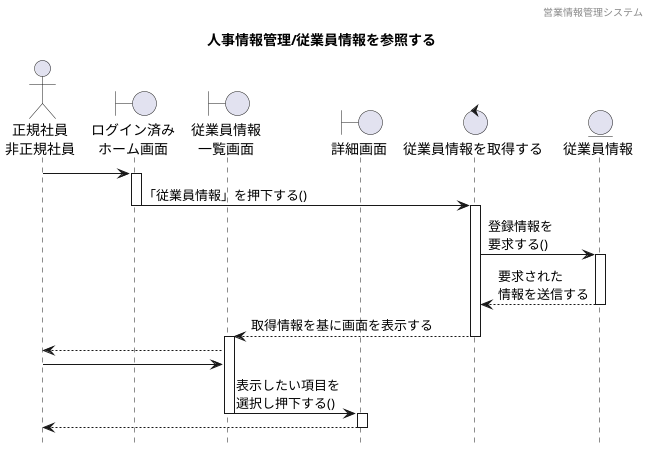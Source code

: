 @startuml シーケンス図

hide footbox
header 営業情報管理システム
title 人事情報管理/従業員情報を参照する



' actor "" as 
actor "正規社員\n非正規社員" as a1

' boundary "" as 
boundary "ログイン済み\nホーム画面" as b1
boundary "従業員情報\n一覧画面" as b2
boundary "詳細画面" as b3

' control "" as 
control "従業員情報を取得する" as c1

' entity "" as
entity "従業員情報" as e1

' 長谷川

a1 -> b1
activate b1
b1 -> c1 : 「従業員情報」を押下する()
deactivate
activate c1
c1 -> e1 : 登録情報を\n要求する() 
activate e1
e1 --> c1 : 要求された\n情報を送信する
deactivate
b2 <-- c1 : 取得情報を基に画面を表示する
deactivate
activate b2
a1 <-- b2
a1 -> b2
b2 -> b3 : 表示したい項目を\n選択し押下する()
deactivate
activate b3
a1 <-- b3
deactivate



@enduml
